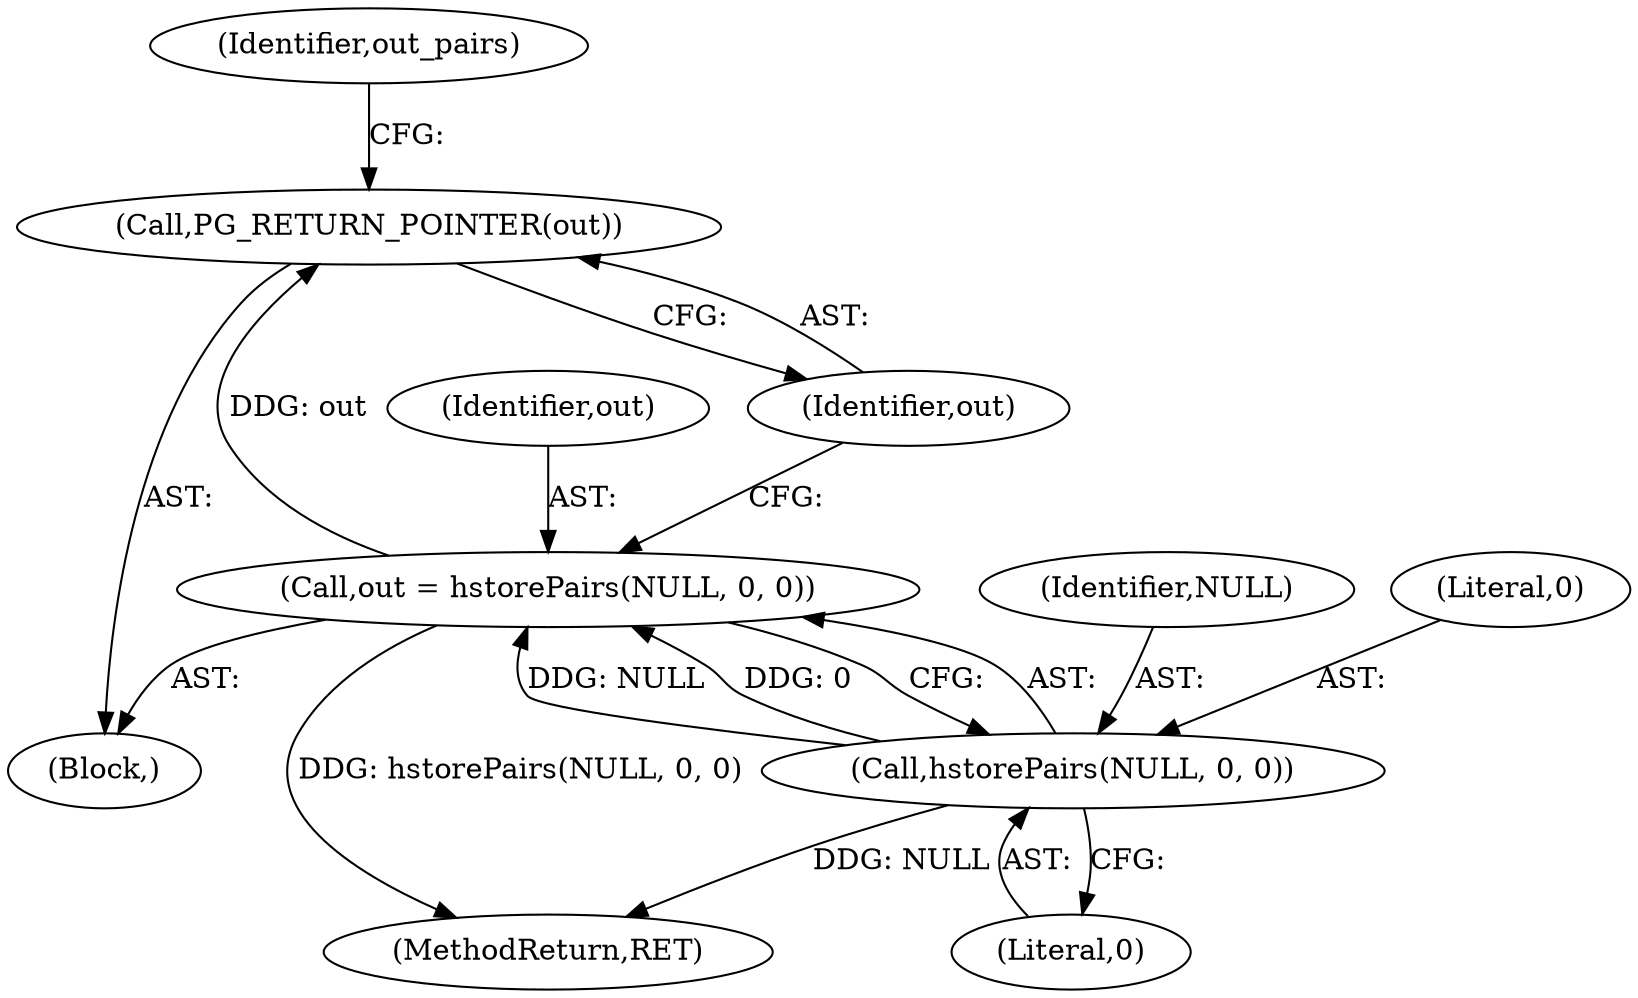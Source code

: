 digraph "0_postgres_31400a673325147e1205326008e32135a78b4d8a_4@pointer" {
"1000157" [label="(Call,PG_RETURN_POINTER(out))"];
"1000151" [label="(Call,out = hstorePairs(NULL, 0, 0))"];
"1000153" [label="(Call,hstorePairs(NULL, 0, 0))"];
"1000156" [label="(Literal,0)"];
"1000154" [label="(Identifier,NULL)"];
"1000157" [label="(Call,PG_RETURN_POINTER(out))"];
"1000150" [label="(Block,)"];
"1000272" [label="(MethodReturn,RET)"];
"1000155" [label="(Literal,0)"];
"1000160" [label="(Identifier,out_pairs)"];
"1000151" [label="(Call,out = hstorePairs(NULL, 0, 0))"];
"1000152" [label="(Identifier,out)"];
"1000158" [label="(Identifier,out)"];
"1000153" [label="(Call,hstorePairs(NULL, 0, 0))"];
"1000157" -> "1000150"  [label="AST: "];
"1000157" -> "1000158"  [label="CFG: "];
"1000158" -> "1000157"  [label="AST: "];
"1000160" -> "1000157"  [label="CFG: "];
"1000151" -> "1000157"  [label="DDG: out"];
"1000151" -> "1000150"  [label="AST: "];
"1000151" -> "1000153"  [label="CFG: "];
"1000152" -> "1000151"  [label="AST: "];
"1000153" -> "1000151"  [label="AST: "];
"1000158" -> "1000151"  [label="CFG: "];
"1000151" -> "1000272"  [label="DDG: hstorePairs(NULL, 0, 0)"];
"1000153" -> "1000151"  [label="DDG: NULL"];
"1000153" -> "1000151"  [label="DDG: 0"];
"1000153" -> "1000156"  [label="CFG: "];
"1000154" -> "1000153"  [label="AST: "];
"1000155" -> "1000153"  [label="AST: "];
"1000156" -> "1000153"  [label="AST: "];
"1000153" -> "1000272"  [label="DDG: NULL"];
}
